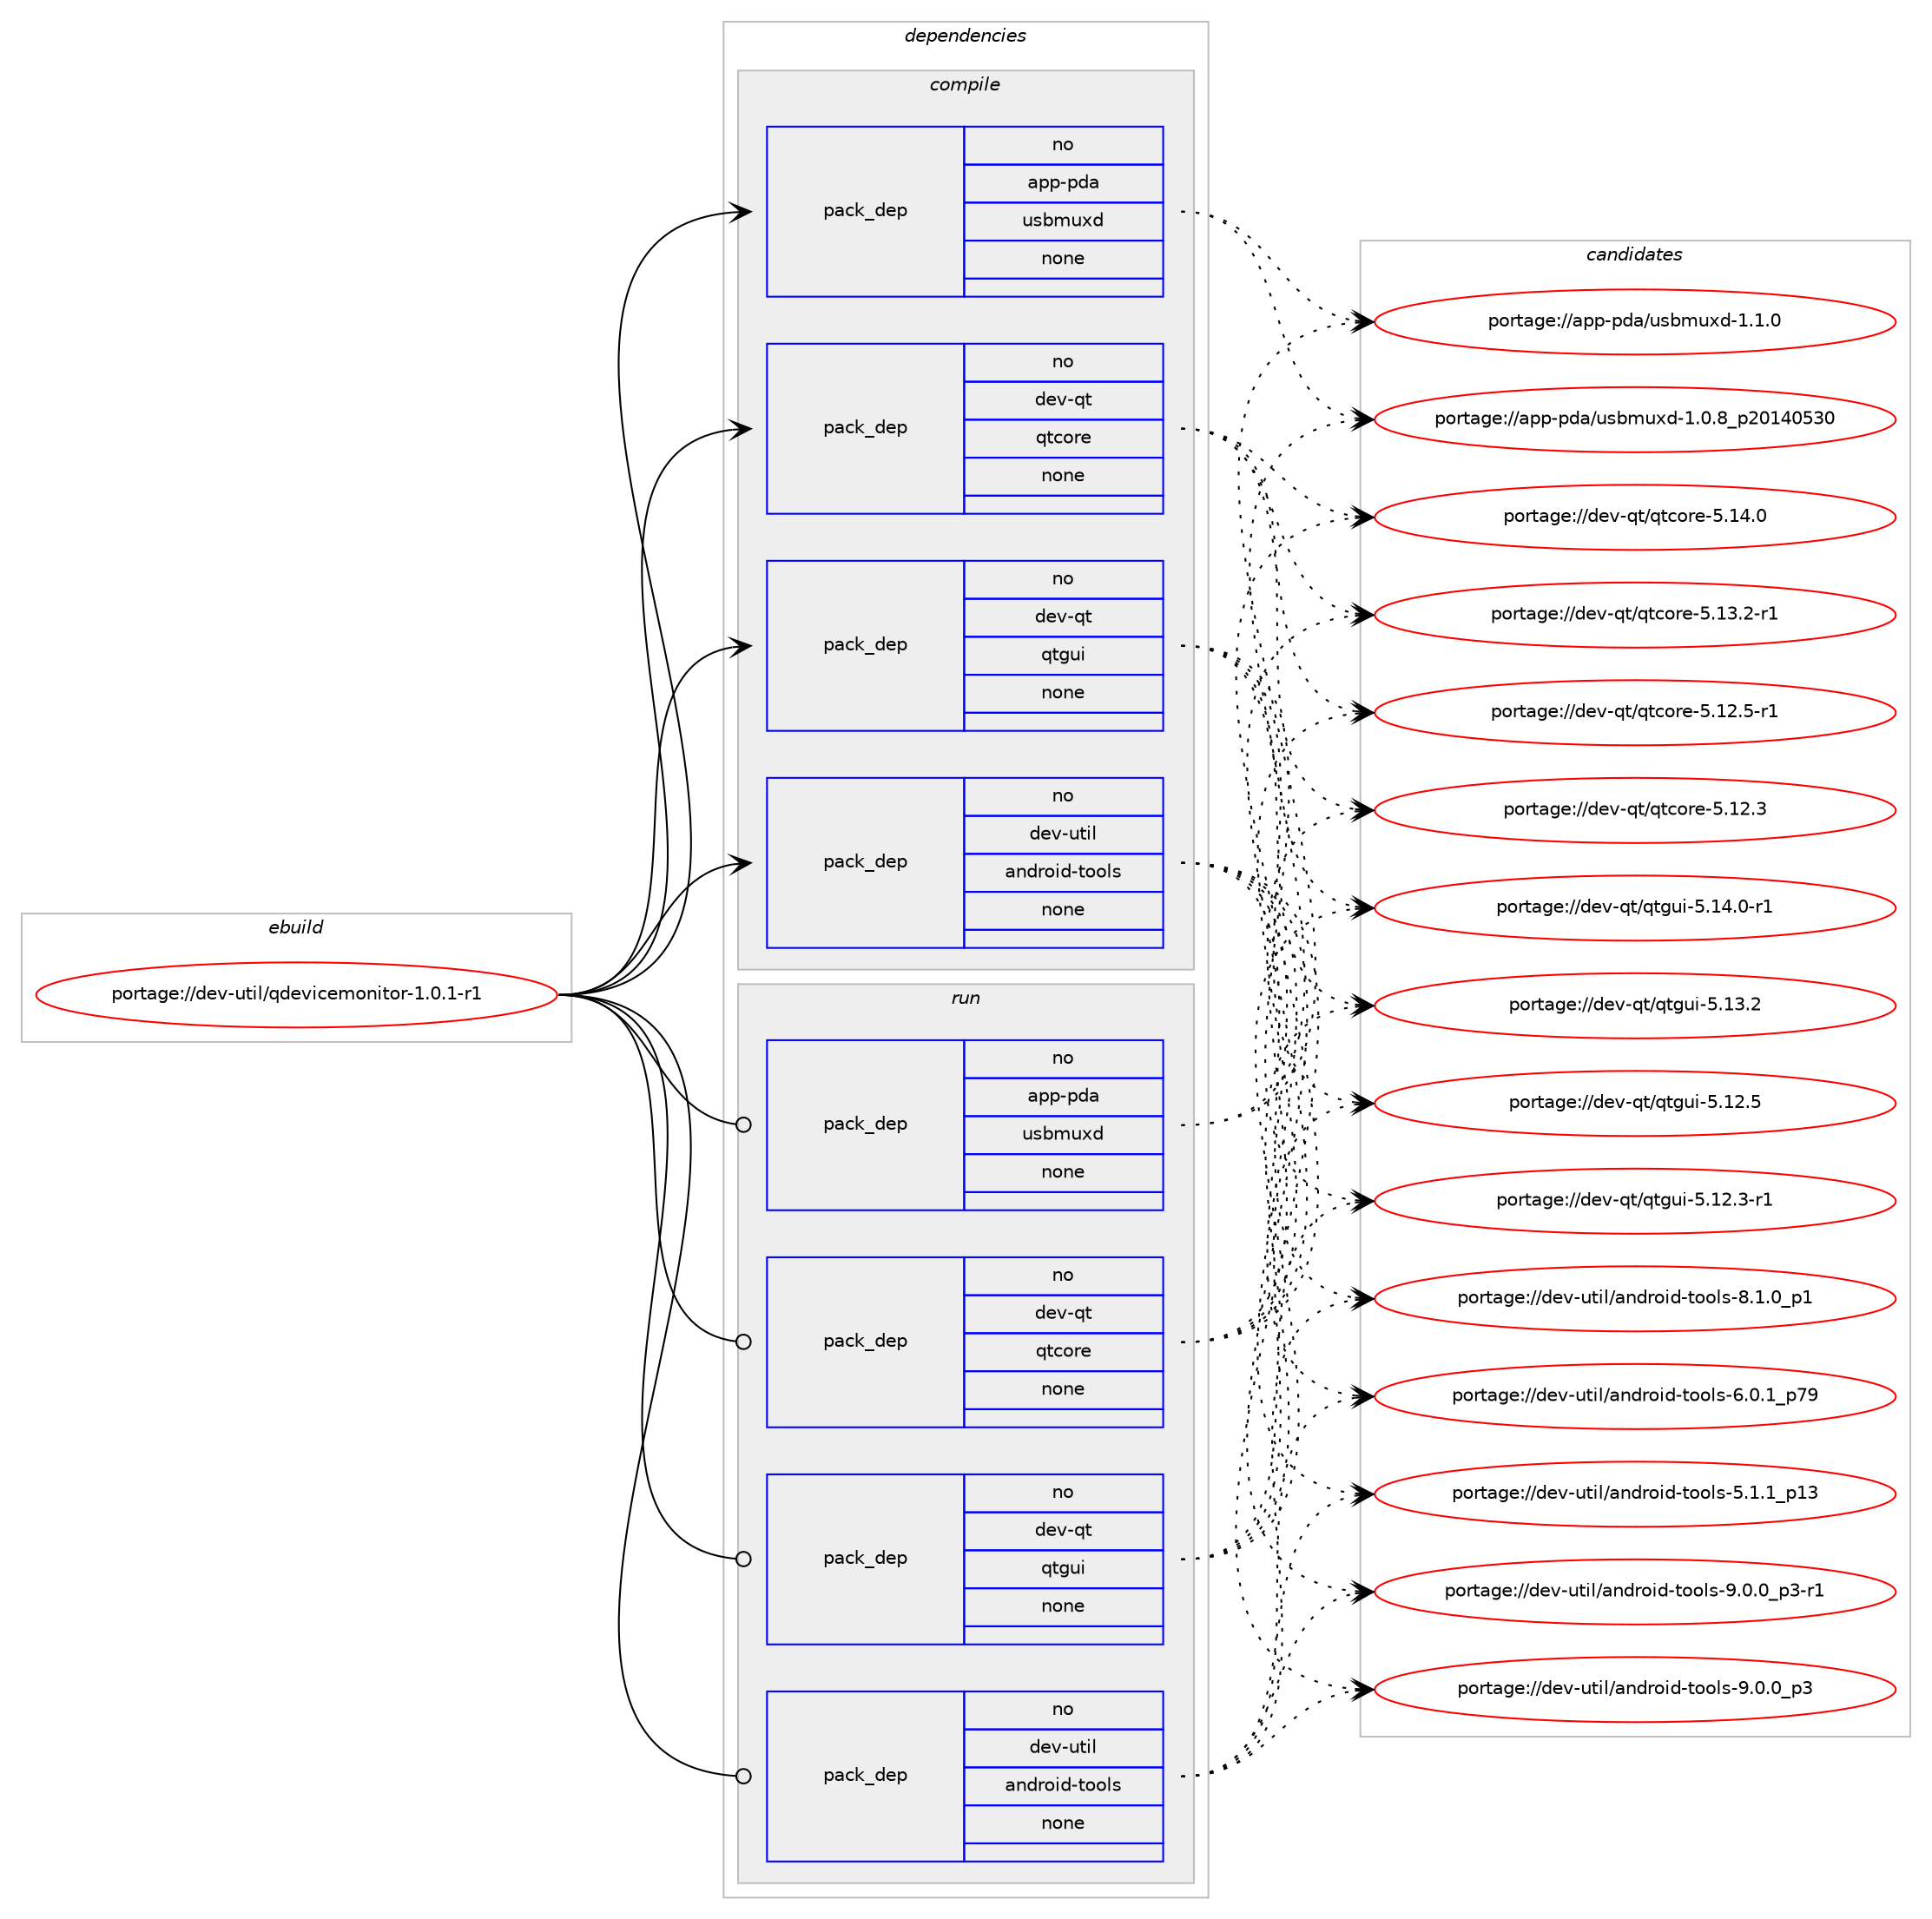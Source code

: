 digraph prolog {

# *************
# Graph options
# *************

newrank=true;
concentrate=true;
compound=true;
graph [rankdir=LR,fontname=Helvetica,fontsize=10,ranksep=1.5];#, ranksep=2.5, nodesep=0.2];
edge  [arrowhead=vee];
node  [fontname=Helvetica,fontsize=10];

# **********
# The ebuild
# **********

subgraph cluster_leftcol {
color=gray;
label=<<i>ebuild</i>>;
id [label="portage://dev-util/qdevicemonitor-1.0.1-r1", color=red, width=4, href="../dev-util/qdevicemonitor-1.0.1-r1.svg"];
}

# ****************
# The dependencies
# ****************

subgraph cluster_midcol {
color=gray;
label=<<i>dependencies</i>>;
subgraph cluster_compile {
fillcolor="#eeeeee";
style=filled;
label=<<i>compile</i>>;
subgraph pack231671 {
dependency298023 [label=<<TABLE BORDER="0" CELLBORDER="1" CELLSPACING="0" CELLPADDING="4" WIDTH="220"><TR><TD ROWSPAN="6" CELLPADDING="30">pack_dep</TD></TR><TR><TD WIDTH="110">no</TD></TR><TR><TD>app-pda</TD></TR><TR><TD>usbmuxd</TD></TR><TR><TD>none</TD></TR><TR><TD></TD></TR></TABLE>>, shape=none, color=blue];
}
id:e -> dependency298023:w [weight=20,style="solid",arrowhead="vee"];
subgraph pack231672 {
dependency298024 [label=<<TABLE BORDER="0" CELLBORDER="1" CELLSPACING="0" CELLPADDING="4" WIDTH="220"><TR><TD ROWSPAN="6" CELLPADDING="30">pack_dep</TD></TR><TR><TD WIDTH="110">no</TD></TR><TR><TD>dev-qt</TD></TR><TR><TD>qtcore</TD></TR><TR><TD>none</TD></TR><TR><TD></TD></TR></TABLE>>, shape=none, color=blue];
}
id:e -> dependency298024:w [weight=20,style="solid",arrowhead="vee"];
subgraph pack231673 {
dependency298025 [label=<<TABLE BORDER="0" CELLBORDER="1" CELLSPACING="0" CELLPADDING="4" WIDTH="220"><TR><TD ROWSPAN="6" CELLPADDING="30">pack_dep</TD></TR><TR><TD WIDTH="110">no</TD></TR><TR><TD>dev-qt</TD></TR><TR><TD>qtgui</TD></TR><TR><TD>none</TD></TR><TR><TD></TD></TR></TABLE>>, shape=none, color=blue];
}
id:e -> dependency298025:w [weight=20,style="solid",arrowhead="vee"];
subgraph pack231674 {
dependency298026 [label=<<TABLE BORDER="0" CELLBORDER="1" CELLSPACING="0" CELLPADDING="4" WIDTH="220"><TR><TD ROWSPAN="6" CELLPADDING="30">pack_dep</TD></TR><TR><TD WIDTH="110">no</TD></TR><TR><TD>dev-util</TD></TR><TR><TD>android-tools</TD></TR><TR><TD>none</TD></TR><TR><TD></TD></TR></TABLE>>, shape=none, color=blue];
}
id:e -> dependency298026:w [weight=20,style="solid",arrowhead="vee"];
}
subgraph cluster_compileandrun {
fillcolor="#eeeeee";
style=filled;
label=<<i>compile and run</i>>;
}
subgraph cluster_run {
fillcolor="#eeeeee";
style=filled;
label=<<i>run</i>>;
subgraph pack231675 {
dependency298027 [label=<<TABLE BORDER="0" CELLBORDER="1" CELLSPACING="0" CELLPADDING="4" WIDTH="220"><TR><TD ROWSPAN="6" CELLPADDING="30">pack_dep</TD></TR><TR><TD WIDTH="110">no</TD></TR><TR><TD>app-pda</TD></TR><TR><TD>usbmuxd</TD></TR><TR><TD>none</TD></TR><TR><TD></TD></TR></TABLE>>, shape=none, color=blue];
}
id:e -> dependency298027:w [weight=20,style="solid",arrowhead="odot"];
subgraph pack231676 {
dependency298028 [label=<<TABLE BORDER="0" CELLBORDER="1" CELLSPACING="0" CELLPADDING="4" WIDTH="220"><TR><TD ROWSPAN="6" CELLPADDING="30">pack_dep</TD></TR><TR><TD WIDTH="110">no</TD></TR><TR><TD>dev-qt</TD></TR><TR><TD>qtcore</TD></TR><TR><TD>none</TD></TR><TR><TD></TD></TR></TABLE>>, shape=none, color=blue];
}
id:e -> dependency298028:w [weight=20,style="solid",arrowhead="odot"];
subgraph pack231677 {
dependency298029 [label=<<TABLE BORDER="0" CELLBORDER="1" CELLSPACING="0" CELLPADDING="4" WIDTH="220"><TR><TD ROWSPAN="6" CELLPADDING="30">pack_dep</TD></TR><TR><TD WIDTH="110">no</TD></TR><TR><TD>dev-qt</TD></TR><TR><TD>qtgui</TD></TR><TR><TD>none</TD></TR><TR><TD></TD></TR></TABLE>>, shape=none, color=blue];
}
id:e -> dependency298029:w [weight=20,style="solid",arrowhead="odot"];
subgraph pack231678 {
dependency298030 [label=<<TABLE BORDER="0" CELLBORDER="1" CELLSPACING="0" CELLPADDING="4" WIDTH="220"><TR><TD ROWSPAN="6" CELLPADDING="30">pack_dep</TD></TR><TR><TD WIDTH="110">no</TD></TR><TR><TD>dev-util</TD></TR><TR><TD>android-tools</TD></TR><TR><TD>none</TD></TR><TR><TD></TD></TR></TABLE>>, shape=none, color=blue];
}
id:e -> dependency298030:w [weight=20,style="solid",arrowhead="odot"];
}
}

# **************
# The candidates
# **************

subgraph cluster_choices {
rank=same;
color=gray;
label=<<i>candidates</i>>;

subgraph choice231671 {
color=black;
nodesep=1;
choice9711211245112100974711711598109117120100454946494648 [label="portage://app-pda/usbmuxd-1.1.0", color=red, width=4,href="../app-pda/usbmuxd-1.1.0.svg"];
choice9711211245112100974711711598109117120100454946484656951125048495248535148 [label="portage://app-pda/usbmuxd-1.0.8_p20140530", color=red, width=4,href="../app-pda/usbmuxd-1.0.8_p20140530.svg"];
dependency298023:e -> choice9711211245112100974711711598109117120100454946494648:w [style=dotted,weight="100"];
dependency298023:e -> choice9711211245112100974711711598109117120100454946484656951125048495248535148:w [style=dotted,weight="100"];
}
subgraph choice231672 {
color=black;
nodesep=1;
choice10010111845113116471131169911111410145534649524648 [label="portage://dev-qt/qtcore-5.14.0", color=red, width=4,href="../dev-qt/qtcore-5.14.0.svg"];
choice100101118451131164711311699111114101455346495146504511449 [label="portage://dev-qt/qtcore-5.13.2-r1", color=red, width=4,href="../dev-qt/qtcore-5.13.2-r1.svg"];
choice100101118451131164711311699111114101455346495046534511449 [label="portage://dev-qt/qtcore-5.12.5-r1", color=red, width=4,href="../dev-qt/qtcore-5.12.5-r1.svg"];
choice10010111845113116471131169911111410145534649504651 [label="portage://dev-qt/qtcore-5.12.3", color=red, width=4,href="../dev-qt/qtcore-5.12.3.svg"];
dependency298024:e -> choice10010111845113116471131169911111410145534649524648:w [style=dotted,weight="100"];
dependency298024:e -> choice100101118451131164711311699111114101455346495146504511449:w [style=dotted,weight="100"];
dependency298024:e -> choice100101118451131164711311699111114101455346495046534511449:w [style=dotted,weight="100"];
dependency298024:e -> choice10010111845113116471131169911111410145534649504651:w [style=dotted,weight="100"];
}
subgraph choice231673 {
color=black;
nodesep=1;
choice1001011184511311647113116103117105455346495246484511449 [label="portage://dev-qt/qtgui-5.14.0-r1", color=red, width=4,href="../dev-qt/qtgui-5.14.0-r1.svg"];
choice100101118451131164711311610311710545534649514650 [label="portage://dev-qt/qtgui-5.13.2", color=red, width=4,href="../dev-qt/qtgui-5.13.2.svg"];
choice100101118451131164711311610311710545534649504653 [label="portage://dev-qt/qtgui-5.12.5", color=red, width=4,href="../dev-qt/qtgui-5.12.5.svg"];
choice1001011184511311647113116103117105455346495046514511449 [label="portage://dev-qt/qtgui-5.12.3-r1", color=red, width=4,href="../dev-qt/qtgui-5.12.3-r1.svg"];
dependency298025:e -> choice1001011184511311647113116103117105455346495246484511449:w [style=dotted,weight="100"];
dependency298025:e -> choice100101118451131164711311610311710545534649514650:w [style=dotted,weight="100"];
dependency298025:e -> choice100101118451131164711311610311710545534649504653:w [style=dotted,weight="100"];
dependency298025:e -> choice1001011184511311647113116103117105455346495046514511449:w [style=dotted,weight="100"];
}
subgraph choice231674 {
color=black;
nodesep=1;
choice1001011184511711610510847971101001141111051004511611111110811545574648464895112514511449 [label="portage://dev-util/android-tools-9.0.0_p3-r1", color=red, width=4,href="../dev-util/android-tools-9.0.0_p3-r1.svg"];
choice100101118451171161051084797110100114111105100451161111111081154557464846489511251 [label="portage://dev-util/android-tools-9.0.0_p3", color=red, width=4,href="../dev-util/android-tools-9.0.0_p3.svg"];
choice100101118451171161051084797110100114111105100451161111111081154556464946489511249 [label="portage://dev-util/android-tools-8.1.0_p1", color=red, width=4,href="../dev-util/android-tools-8.1.0_p1.svg"];
choice10010111845117116105108479711010011411110510045116111111108115455446484649951125557 [label="portage://dev-util/android-tools-6.0.1_p79", color=red, width=4,href="../dev-util/android-tools-6.0.1_p79.svg"];
choice10010111845117116105108479711010011411110510045116111111108115455346494649951124951 [label="portage://dev-util/android-tools-5.1.1_p13", color=red, width=4,href="../dev-util/android-tools-5.1.1_p13.svg"];
dependency298026:e -> choice1001011184511711610510847971101001141111051004511611111110811545574648464895112514511449:w [style=dotted,weight="100"];
dependency298026:e -> choice100101118451171161051084797110100114111105100451161111111081154557464846489511251:w [style=dotted,weight="100"];
dependency298026:e -> choice100101118451171161051084797110100114111105100451161111111081154556464946489511249:w [style=dotted,weight="100"];
dependency298026:e -> choice10010111845117116105108479711010011411110510045116111111108115455446484649951125557:w [style=dotted,weight="100"];
dependency298026:e -> choice10010111845117116105108479711010011411110510045116111111108115455346494649951124951:w [style=dotted,weight="100"];
}
subgraph choice231675 {
color=black;
nodesep=1;
choice9711211245112100974711711598109117120100454946494648 [label="portage://app-pda/usbmuxd-1.1.0", color=red, width=4,href="../app-pda/usbmuxd-1.1.0.svg"];
choice9711211245112100974711711598109117120100454946484656951125048495248535148 [label="portage://app-pda/usbmuxd-1.0.8_p20140530", color=red, width=4,href="../app-pda/usbmuxd-1.0.8_p20140530.svg"];
dependency298027:e -> choice9711211245112100974711711598109117120100454946494648:w [style=dotted,weight="100"];
dependency298027:e -> choice9711211245112100974711711598109117120100454946484656951125048495248535148:w [style=dotted,weight="100"];
}
subgraph choice231676 {
color=black;
nodesep=1;
choice10010111845113116471131169911111410145534649524648 [label="portage://dev-qt/qtcore-5.14.0", color=red, width=4,href="../dev-qt/qtcore-5.14.0.svg"];
choice100101118451131164711311699111114101455346495146504511449 [label="portage://dev-qt/qtcore-5.13.2-r1", color=red, width=4,href="../dev-qt/qtcore-5.13.2-r1.svg"];
choice100101118451131164711311699111114101455346495046534511449 [label="portage://dev-qt/qtcore-5.12.5-r1", color=red, width=4,href="../dev-qt/qtcore-5.12.5-r1.svg"];
choice10010111845113116471131169911111410145534649504651 [label="portage://dev-qt/qtcore-5.12.3", color=red, width=4,href="../dev-qt/qtcore-5.12.3.svg"];
dependency298028:e -> choice10010111845113116471131169911111410145534649524648:w [style=dotted,weight="100"];
dependency298028:e -> choice100101118451131164711311699111114101455346495146504511449:w [style=dotted,weight="100"];
dependency298028:e -> choice100101118451131164711311699111114101455346495046534511449:w [style=dotted,weight="100"];
dependency298028:e -> choice10010111845113116471131169911111410145534649504651:w [style=dotted,weight="100"];
}
subgraph choice231677 {
color=black;
nodesep=1;
choice1001011184511311647113116103117105455346495246484511449 [label="portage://dev-qt/qtgui-5.14.0-r1", color=red, width=4,href="../dev-qt/qtgui-5.14.0-r1.svg"];
choice100101118451131164711311610311710545534649514650 [label="portage://dev-qt/qtgui-5.13.2", color=red, width=4,href="../dev-qt/qtgui-5.13.2.svg"];
choice100101118451131164711311610311710545534649504653 [label="portage://dev-qt/qtgui-5.12.5", color=red, width=4,href="../dev-qt/qtgui-5.12.5.svg"];
choice1001011184511311647113116103117105455346495046514511449 [label="portage://dev-qt/qtgui-5.12.3-r1", color=red, width=4,href="../dev-qt/qtgui-5.12.3-r1.svg"];
dependency298029:e -> choice1001011184511311647113116103117105455346495246484511449:w [style=dotted,weight="100"];
dependency298029:e -> choice100101118451131164711311610311710545534649514650:w [style=dotted,weight="100"];
dependency298029:e -> choice100101118451131164711311610311710545534649504653:w [style=dotted,weight="100"];
dependency298029:e -> choice1001011184511311647113116103117105455346495046514511449:w [style=dotted,weight="100"];
}
subgraph choice231678 {
color=black;
nodesep=1;
choice1001011184511711610510847971101001141111051004511611111110811545574648464895112514511449 [label="portage://dev-util/android-tools-9.0.0_p3-r1", color=red, width=4,href="../dev-util/android-tools-9.0.0_p3-r1.svg"];
choice100101118451171161051084797110100114111105100451161111111081154557464846489511251 [label="portage://dev-util/android-tools-9.0.0_p3", color=red, width=4,href="../dev-util/android-tools-9.0.0_p3.svg"];
choice100101118451171161051084797110100114111105100451161111111081154556464946489511249 [label="portage://dev-util/android-tools-8.1.0_p1", color=red, width=4,href="../dev-util/android-tools-8.1.0_p1.svg"];
choice10010111845117116105108479711010011411110510045116111111108115455446484649951125557 [label="portage://dev-util/android-tools-6.0.1_p79", color=red, width=4,href="../dev-util/android-tools-6.0.1_p79.svg"];
choice10010111845117116105108479711010011411110510045116111111108115455346494649951124951 [label="portage://dev-util/android-tools-5.1.1_p13", color=red, width=4,href="../dev-util/android-tools-5.1.1_p13.svg"];
dependency298030:e -> choice1001011184511711610510847971101001141111051004511611111110811545574648464895112514511449:w [style=dotted,weight="100"];
dependency298030:e -> choice100101118451171161051084797110100114111105100451161111111081154557464846489511251:w [style=dotted,weight="100"];
dependency298030:e -> choice100101118451171161051084797110100114111105100451161111111081154556464946489511249:w [style=dotted,weight="100"];
dependency298030:e -> choice10010111845117116105108479711010011411110510045116111111108115455446484649951125557:w [style=dotted,weight="100"];
dependency298030:e -> choice10010111845117116105108479711010011411110510045116111111108115455346494649951124951:w [style=dotted,weight="100"];
}
}

}
